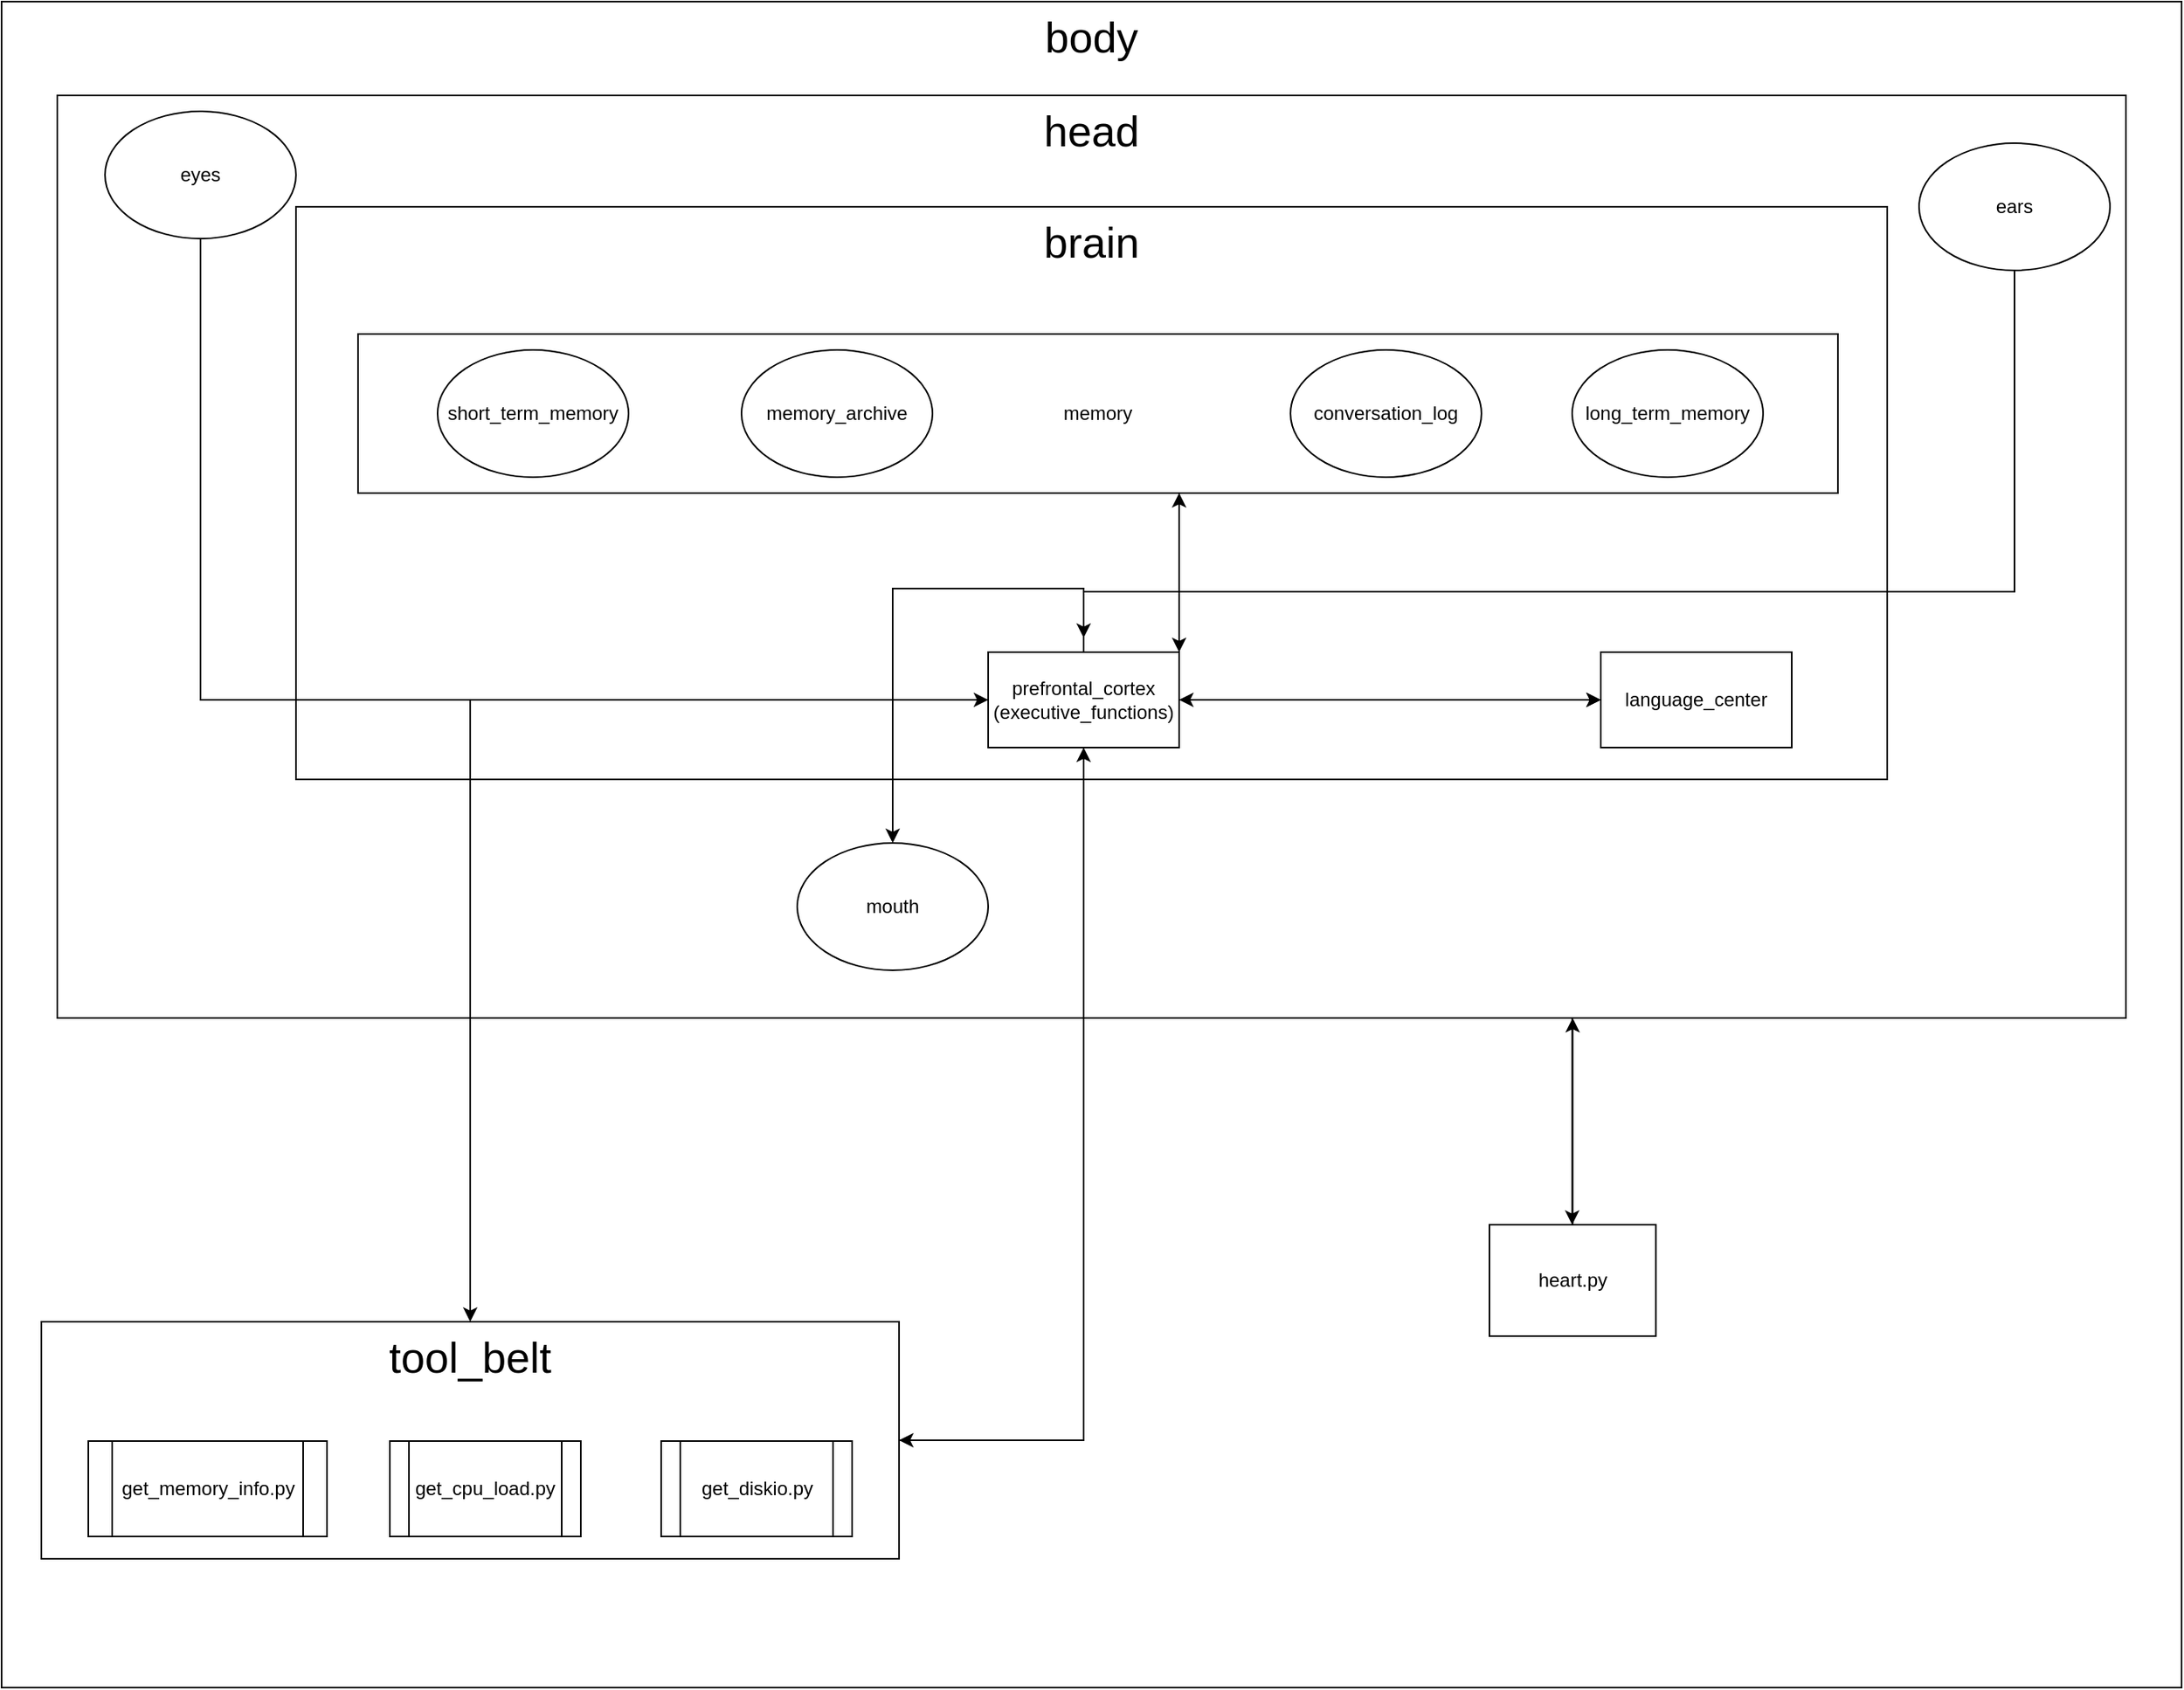 <mxfile version="26.1.1">
  <diagram name="Page-1" id="wYunNf4wJnuRDtcf2oez">
    <mxGraphModel dx="3965" dy="1329" grid="1" gridSize="10" guides="1" tooltips="1" connect="1" arrows="1" fold="1" page="1" pageScale="1" pageWidth="850" pageHeight="1100" math="0" shadow="0">
      <root>
        <mxCell id="0" />
        <mxCell id="1" parent="0" />
        <mxCell id="NlwHcqZEmKEYxtnLvIcq-23" value="body" style="rounded=0;whiteSpace=wrap;html=1;strokeColor=default;align=center;verticalAlign=top;fontFamily=Helvetica;fontSize=27;fontColor=default;fillColor=default;" parent="1" vertex="1">
          <mxGeometry x="-160" y="20" width="1370" height="1060" as="geometry" />
        </mxCell>
        <mxCell id="NlwHcqZEmKEYxtnLvIcq-56" style="edgeStyle=orthogonalEdgeStyle;rounded=0;orthogonalLoop=1;jettySize=auto;html=1;fontFamily=Helvetica;fontSize=12;fontColor=default;" parent="1" source="NlwHcqZEmKEYxtnLvIcq-15" target="NlwHcqZEmKEYxtnLvIcq-2" edge="1">
          <mxGeometry relative="1" as="geometry">
            <Array as="points">
              <mxPoint x="827" y="709" />
              <mxPoint x="827" y="709" />
            </Array>
          </mxGeometry>
        </mxCell>
        <mxCell id="NlwHcqZEmKEYxtnLvIcq-15" value="head" style="rounded=0;whiteSpace=wrap;html=1;verticalAlign=top;fontSize=27;" parent="1" vertex="1">
          <mxGeometry x="-125" y="79" width="1300" height="580" as="geometry" />
        </mxCell>
        <mxCell id="NlwHcqZEmKEYxtnLvIcq-6" value="brain" style="rounded=0;whiteSpace=wrap;html=1;verticalAlign=top;fontSize=27;" parent="1" vertex="1">
          <mxGeometry x="25" y="149" width="1000" height="360" as="geometry" />
        </mxCell>
        <mxCell id="NlwHcqZEmKEYxtnLvIcq-37" style="edgeStyle=orthogonalEdgeStyle;rounded=0;orthogonalLoop=1;jettySize=auto;html=1;entryX=1;entryY=0.5;entryDx=0;entryDy=0;fontFamily=Helvetica;fontSize=12;fontColor=default;" parent="1" source="NlwHcqZEmKEYxtnLvIcq-12" target="NlwHcqZEmKEYxtnLvIcq-13" edge="1">
          <mxGeometry relative="1" as="geometry" />
        </mxCell>
        <mxCell id="NlwHcqZEmKEYxtnLvIcq-12" value="language_center" style="rounded=0;whiteSpace=wrap;html=1;" parent="1" vertex="1">
          <mxGeometry x="845" y="429" width="120" height="60" as="geometry" />
        </mxCell>
        <mxCell id="NlwHcqZEmKEYxtnLvIcq-34" style="edgeStyle=orthogonalEdgeStyle;rounded=0;orthogonalLoop=1;jettySize=auto;html=1;exitX=1;exitY=0.5;exitDx=0;exitDy=0;fontFamily=Helvetica;fontSize=12;fontColor=default;" parent="1" source="NlwHcqZEmKEYxtnLvIcq-13" target="NlwHcqZEmKEYxtnLvIcq-12" edge="1">
          <mxGeometry relative="1" as="geometry" />
        </mxCell>
        <mxCell id="NlwHcqZEmKEYxtnLvIcq-36" style="edgeStyle=orthogonalEdgeStyle;rounded=0;orthogonalLoop=1;jettySize=auto;html=1;exitX=1;exitY=0.5;exitDx=0;exitDy=0;entryX=0;entryY=0.5;entryDx=0;entryDy=0;fontFamily=Helvetica;fontSize=12;fontColor=default;" parent="1" source="NlwHcqZEmKEYxtnLvIcq-13" target="NlwHcqZEmKEYxtnLvIcq-12" edge="1">
          <mxGeometry relative="1" as="geometry" />
        </mxCell>
        <mxCell id="NlwHcqZEmKEYxtnLvIcq-38" style="edgeStyle=orthogonalEdgeStyle;rounded=0;orthogonalLoop=1;jettySize=auto;html=1;exitX=0.75;exitY=0;exitDx=0;exitDy=0;entryX=0.75;entryY=0;entryDx=0;entryDy=0;fontFamily=Helvetica;fontSize=12;fontColor=default;" parent="1" source="NlwHcqZEmKEYxtnLvIcq-13" target="NlwHcqZEmKEYxtnLvIcq-13" edge="1">
          <mxGeometry relative="1" as="geometry" />
        </mxCell>
        <mxCell id="NlwHcqZEmKEYxtnLvIcq-45" style="edgeStyle=orthogonalEdgeStyle;rounded=0;orthogonalLoop=1;jettySize=auto;html=1;entryX=0.5;entryY=0;entryDx=0;entryDy=0;fontFamily=Helvetica;fontSize=12;fontColor=default;" parent="1" source="NlwHcqZEmKEYxtnLvIcq-13" target="NlwHcqZEmKEYxtnLvIcq-5" edge="1">
          <mxGeometry relative="1" as="geometry" />
        </mxCell>
        <mxCell id="NlwHcqZEmKEYxtnLvIcq-50" style="edgeStyle=orthogonalEdgeStyle;rounded=0;orthogonalLoop=1;jettySize=auto;html=1;fontFamily=Helvetica;fontSize=12;fontColor=default;" parent="1" source="NlwHcqZEmKEYxtnLvIcq-13" target="NlwHcqZEmKEYxtnLvIcq-17" edge="1">
          <mxGeometry relative="1" as="geometry">
            <Array as="points">
              <mxPoint x="520" y="389" />
              <mxPoint x="400" y="389" />
            </Array>
          </mxGeometry>
        </mxCell>
        <mxCell id="NlwHcqZEmKEYxtnLvIcq-54" style="edgeStyle=orthogonalEdgeStyle;rounded=0;orthogonalLoop=1;jettySize=auto;html=1;exitX=1;exitY=0;exitDx=0;exitDy=0;fontFamily=Helvetica;fontSize=12;fontColor=default;" parent="1" source="NlwHcqZEmKEYxtnLvIcq-13" target="NlwHcqZEmKEYxtnLvIcq-9" edge="1">
          <mxGeometry relative="1" as="geometry">
            <Array as="points">
              <mxPoint x="580" y="360" />
              <mxPoint x="580" y="360" />
            </Array>
          </mxGeometry>
        </mxCell>
        <mxCell id="NlwHcqZEmKEYxtnLvIcq-55" style="edgeStyle=orthogonalEdgeStyle;rounded=0;orthogonalLoop=1;jettySize=auto;html=1;entryX=1;entryY=0.5;entryDx=0;entryDy=0;fontFamily=Helvetica;fontSize=12;fontColor=default;" parent="1" source="NlwHcqZEmKEYxtnLvIcq-13" target="NlwHcqZEmKEYxtnLvIcq-5" edge="1">
          <mxGeometry relative="1" as="geometry">
            <Array as="points">
              <mxPoint x="520" y="925" />
            </Array>
          </mxGeometry>
        </mxCell>
        <mxCell id="NlwHcqZEmKEYxtnLvIcq-13" value="prefrontal_cortex&lt;div&gt;(executive_functions)&lt;/div&gt;" style="rounded=0;whiteSpace=wrap;html=1;" parent="1" vertex="1">
          <mxGeometry x="460" y="429" width="120" height="60" as="geometry" />
        </mxCell>
        <mxCell id="NlwHcqZEmKEYxtnLvIcq-57" style="edgeStyle=orthogonalEdgeStyle;rounded=0;orthogonalLoop=1;jettySize=auto;html=1;fontFamily=Helvetica;fontSize=12;fontColor=default;" parent="1" edge="1">
          <mxGeometry relative="1" as="geometry">
            <mxPoint x="1105" y="180" as="sourcePoint" />
            <mxPoint x="520" y="420" as="targetPoint" />
            <Array as="points">
              <mxPoint x="1105" y="391" />
              <mxPoint x="520" y="391" />
            </Array>
          </mxGeometry>
        </mxCell>
        <mxCell id="NlwHcqZEmKEYxtnLvIcq-16" value="ears" style="ellipse;whiteSpace=wrap;html=1;" parent="1" vertex="1">
          <mxGeometry x="1045" y="109" width="120" height="80" as="geometry" />
        </mxCell>
        <mxCell id="NlwHcqZEmKEYxtnLvIcq-17" value="mouth" style="ellipse;whiteSpace=wrap;html=1;" parent="1" vertex="1">
          <mxGeometry x="340" y="549" width="120" height="80" as="geometry" />
        </mxCell>
        <mxCell id="NlwHcqZEmKEYxtnLvIcq-31" style="edgeStyle=orthogonalEdgeStyle;rounded=0;orthogonalLoop=1;jettySize=auto;html=1;exitX=0.5;exitY=1;exitDx=0;exitDy=0;entryX=0;entryY=0.5;entryDx=0;entryDy=0;fontFamily=Helvetica;fontSize=12;fontColor=default;" parent="1" source="NlwHcqZEmKEYxtnLvIcq-18" target="NlwHcqZEmKEYxtnLvIcq-13" edge="1">
          <mxGeometry relative="1" as="geometry" />
        </mxCell>
        <mxCell id="NlwHcqZEmKEYxtnLvIcq-18" value="eyes" style="ellipse;whiteSpace=wrap;html=1;" parent="1" vertex="1">
          <mxGeometry x="-95" y="89" width="120" height="80" as="geometry" />
        </mxCell>
        <mxCell id="NlwHcqZEmKEYxtnLvIcq-47" style="edgeStyle=orthogonalEdgeStyle;rounded=0;orthogonalLoop=1;jettySize=auto;html=1;fontFamily=Helvetica;fontSize=12;fontColor=default;" parent="1" source="NlwHcqZEmKEYxtnLvIcq-2" target="NlwHcqZEmKEYxtnLvIcq-15" edge="1">
          <mxGeometry relative="1" as="geometry">
            <Array as="points">
              <mxPoint x="827" y="719" />
              <mxPoint x="827" y="719" />
            </Array>
          </mxGeometry>
        </mxCell>
        <mxCell id="NlwHcqZEmKEYxtnLvIcq-2" value="heart.py" style="rounded=0;whiteSpace=wrap;html=1;" parent="1" vertex="1">
          <mxGeometry x="775" y="789" width="104.62" height="70" as="geometry" />
        </mxCell>
        <mxCell id="NlwHcqZEmKEYxtnLvIcq-46" style="edgeStyle=orthogonalEdgeStyle;rounded=0;orthogonalLoop=1;jettySize=auto;html=1;entryX=0.5;entryY=1;entryDx=0;entryDy=0;fontFamily=Helvetica;fontSize=12;fontColor=default;" parent="1" source="NlwHcqZEmKEYxtnLvIcq-5" target="NlwHcqZEmKEYxtnLvIcq-13" edge="1">
          <mxGeometry relative="1" as="geometry" />
        </mxCell>
        <mxCell id="NlwHcqZEmKEYxtnLvIcq-5" value="tool_belt" style="rounded=0;whiteSpace=wrap;html=1;verticalAlign=top;fontSize=27;" parent="1" vertex="1">
          <mxGeometry x="-135" y="850" width="539" height="149" as="geometry" />
        </mxCell>
        <mxCell id="NlwHcqZEmKEYxtnLvIcq-26" value="get_cpu_load.py" style="shape=process;whiteSpace=wrap;html=1;backgroundOutline=1;rounded=0;strokeColor=default;align=center;verticalAlign=middle;fontFamily=Helvetica;fontSize=12;fontColor=default;fillColor=default;" parent="1" vertex="1">
          <mxGeometry x="84" y="925" width="120" height="60" as="geometry" />
        </mxCell>
        <mxCell id="NlwHcqZEmKEYxtnLvIcq-27" value="get_memory_info.py" style="shape=process;whiteSpace=wrap;html=1;backgroundOutline=1;rounded=0;strokeColor=default;align=center;verticalAlign=middle;fontFamily=Helvetica;fontSize=12;fontColor=default;fillColor=default;" parent="1" vertex="1">
          <mxGeometry x="-105.5" y="925" width="150" height="60" as="geometry" />
        </mxCell>
        <mxCell id="NlwHcqZEmKEYxtnLvIcq-52" style="edgeStyle=orthogonalEdgeStyle;rounded=0;orthogonalLoop=1;jettySize=auto;html=1;entryX=1;entryY=0;entryDx=0;entryDy=0;fontFamily=Helvetica;fontSize=12;fontColor=default;" parent="1" source="NlwHcqZEmKEYxtnLvIcq-9" target="NlwHcqZEmKEYxtnLvIcq-13" edge="1">
          <mxGeometry relative="1" as="geometry">
            <Array as="points">
              <mxPoint x="580" y="360" />
              <mxPoint x="580" y="360" />
            </Array>
          </mxGeometry>
        </mxCell>
        <mxCell id="NlwHcqZEmKEYxtnLvIcq-9" value="memory" style="rounded=0;whiteSpace=wrap;html=1;container=0;" parent="1" vertex="1">
          <mxGeometry x="64" y="229" width="930" height="100" as="geometry" />
        </mxCell>
        <mxCell id="NlwHcqZEmKEYxtnLvIcq-28" value="get_diskio&lt;span style=&quot;background-color: transparent; color: light-dark(rgb(0, 0, 0), rgb(255, 255, 255));&quot;&gt;.py&lt;/span&gt;" style="shape=process;whiteSpace=wrap;html=1;backgroundOutline=1;rounded=0;strokeColor=default;align=center;verticalAlign=middle;fontFamily=Helvetica;fontSize=12;fontColor=default;fillColor=default;" parent="1" vertex="1">
          <mxGeometry x="254.5" y="925" width="120" height="60" as="geometry" />
        </mxCell>
        <mxCell id="NlwHcqZEmKEYxtnLvIcq-7" value="long_term_memory" style="ellipse;whiteSpace=wrap;html=1;container=0;" parent="1" vertex="1">
          <mxGeometry x="827" y="239" width="120" height="80" as="geometry" />
        </mxCell>
        <mxCell id="NlwHcqZEmKEYxtnLvIcq-39" style="edgeStyle=orthogonalEdgeStyle;rounded=0;orthogonalLoop=1;jettySize=auto;html=1;exitX=0.5;exitY=1;exitDx=0;exitDy=0;entryX=0.5;entryY=1;entryDx=0;entryDy=0;fontFamily=Helvetica;fontSize=12;fontColor=default;" parent="1" source="NlwHcqZEmKEYxtnLvIcq-8" target="NlwHcqZEmKEYxtnLvIcq-8" edge="1">
          <mxGeometry relative="1" as="geometry" />
        </mxCell>
        <mxCell id="NlwHcqZEmKEYxtnLvIcq-8" value="short_term_memory" style="ellipse;whiteSpace=wrap;html=1;container=0;" parent="1" vertex="1">
          <mxGeometry x="114" y="239" width="120" height="80" as="geometry" />
        </mxCell>
        <mxCell id="sEExIcS7F7hwIhwTfrS6-32" value="memory_archive" style="ellipse;whiteSpace=wrap;html=1;" vertex="1" parent="1">
          <mxGeometry x="305" y="239" width="120" height="80" as="geometry" />
        </mxCell>
        <mxCell id="sEExIcS7F7hwIhwTfrS6-33" value="conversation_log" style="ellipse;whiteSpace=wrap;html=1;" vertex="1" parent="1">
          <mxGeometry x="650" y="239" width="120" height="80" as="geometry" />
        </mxCell>
      </root>
    </mxGraphModel>
  </diagram>
</mxfile>
